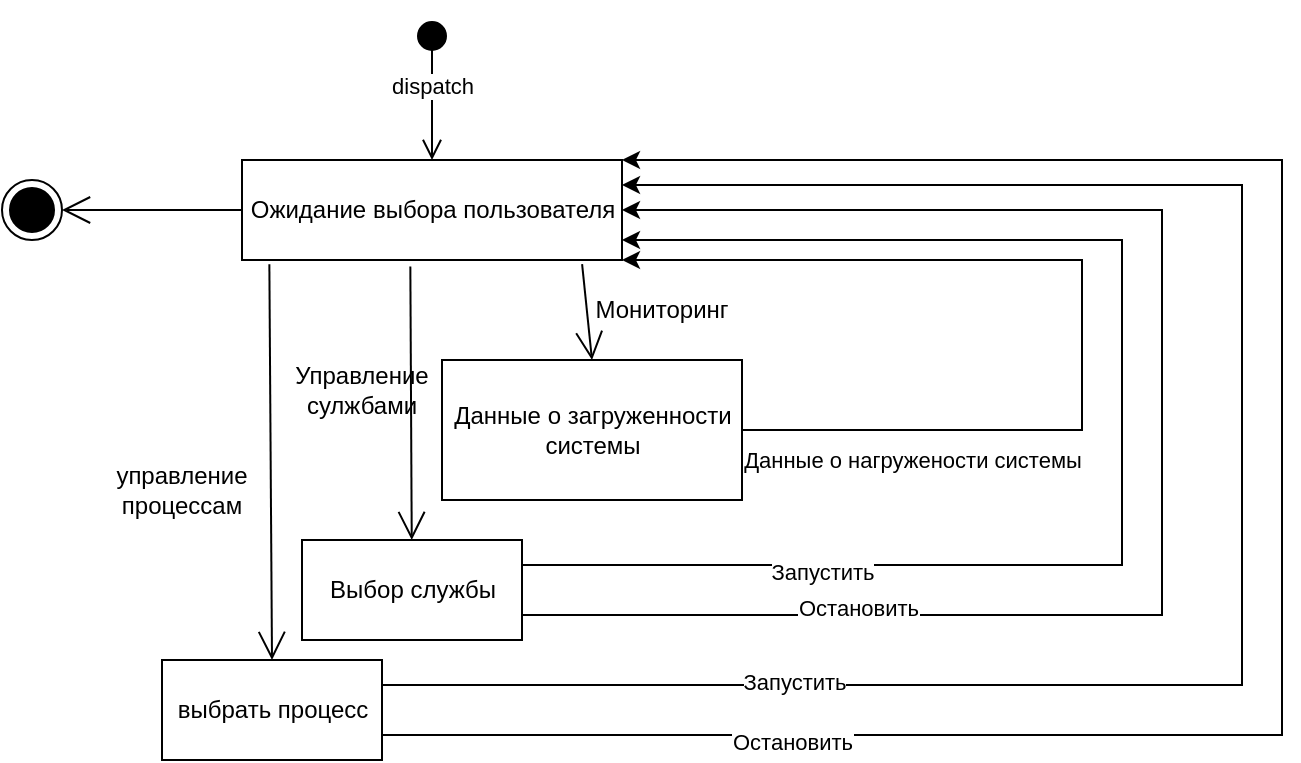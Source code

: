 <mxfile version="15.9.4" type="github" pages="3">
  <diagram id="kgpKYQtTHZ0yAKxKKP6v" name="Page-1">
    <mxGraphModel dx="1108" dy="478" grid="1" gridSize="10" guides="1" tooltips="1" connect="1" arrows="1" fold="1" page="1" pageScale="1" pageWidth="850" pageHeight="1100" math="0" shadow="0">
      <root>
        <mxCell id="0" />
        <mxCell id="1" parent="0" />
        <mxCell id="Q-1SjFvfvoM6aJF5I3k1-1" value="dispatch" style="html=1;verticalAlign=bottom;startArrow=circle;startFill=1;endArrow=open;startSize=6;endSize=8;rounded=0;entryX=0.5;entryY=0;entryDx=0;entryDy=0;" parent="1" target="Q-1SjFvfvoM6aJF5I3k1-2" edge="1">
          <mxGeometry x="0.2" width="80" relative="1" as="geometry">
            <mxPoint x="245" y="50" as="sourcePoint" />
            <mxPoint x="280" y="120" as="targetPoint" />
            <mxPoint as="offset" />
          </mxGeometry>
        </mxCell>
        <mxCell id="Q-1SjFvfvoM6aJF5I3k1-2" value="Ожидание выбора пользователя&lt;br&gt;" style="html=1;" parent="1" vertex="1">
          <mxGeometry x="150" y="120" width="190" height="50" as="geometry" />
        </mxCell>
        <mxCell id="Q-1SjFvfvoM6aJF5I3k1-25" value="выбрать процесс" style="html=1;" parent="1" vertex="1">
          <mxGeometry x="110" y="370" width="110" height="50" as="geometry" />
        </mxCell>
        <mxCell id="Q-1SjFvfvoM6aJF5I3k1-26" value="" style="endArrow=open;endFill=1;endSize=12;html=1;rounded=0;exitX=0.072;exitY=1.042;exitDx=0;exitDy=0;entryX=0.5;entryY=0;entryDx=0;entryDy=0;exitPerimeter=0;" parent="1" source="Q-1SjFvfvoM6aJF5I3k1-2" target="Q-1SjFvfvoM6aJF5I3k1-25" edge="1">
          <mxGeometry width="160" relative="1" as="geometry">
            <mxPoint x="132.5" y="270.0" as="sourcePoint" />
            <mxPoint x="130" y="190" as="targetPoint" />
          </mxGeometry>
        </mxCell>
        <mxCell id="Q-1SjFvfvoM6aJF5I3k1-31" value="Выбор службы" style="html=1;" parent="1" vertex="1">
          <mxGeometry x="180" y="310" width="110" height="50" as="geometry" />
        </mxCell>
        <mxCell id="Q-1SjFvfvoM6aJF5I3k1-34" value="&lt;div&gt;Данные о загруженности&lt;/div&gt;&lt;div&gt; системы&lt;/div&gt;" style="html=1;" parent="1" vertex="1">
          <mxGeometry x="250" y="220" width="150" height="70" as="geometry" />
        </mxCell>
        <mxCell id="Q-1SjFvfvoM6aJF5I3k1-35" value="" style="endArrow=open;endFill=1;endSize=12;html=1;rounded=0;exitX=0.895;exitY=1.042;exitDx=0;exitDy=0;entryX=0.5;entryY=0;entryDx=0;entryDy=0;exitPerimeter=0;" parent="1" source="Q-1SjFvfvoM6aJF5I3k1-2" target="Q-1SjFvfvoM6aJF5I3k1-34" edge="1">
          <mxGeometry width="160" relative="1" as="geometry">
            <mxPoint x="415.95" y="270" as="sourcePoint" />
            <mxPoint x="590" y="340" as="targetPoint" />
          </mxGeometry>
        </mxCell>
        <mxCell id="Q-1SjFvfvoM6aJF5I3k1-38" value="" style="edgeStyle=elbowEdgeStyle;elbow=horizontal;endArrow=classic;html=1;rounded=0;entryX=1;entryY=0;entryDx=0;entryDy=0;exitX=1;exitY=0.75;exitDx=0;exitDy=0;entryPerimeter=0;" parent="1" source="Q-1SjFvfvoM6aJF5I3k1-25" target="Q-1SjFvfvoM6aJF5I3k1-2" edge="1">
          <mxGeometry width="50" height="50" relative="1" as="geometry">
            <mxPoint x="40" y="580" as="sourcePoint" />
            <mxPoint x="220" y="160" as="targetPoint" />
            <Array as="points">
              <mxPoint x="670" y="200" />
              <mxPoint x="660" y="370" />
              <mxPoint x="-170" y="310" />
            </Array>
          </mxGeometry>
        </mxCell>
        <mxCell id="D1jeI6L4PFIO1TuhKTUI-9" value="&lt;div&gt;Остановить&lt;/div&gt;" style="edgeLabel;html=1;align=center;verticalAlign=middle;resizable=0;points=[];" parent="Q-1SjFvfvoM6aJF5I3k1-38" vertex="1" connectable="0">
          <mxGeometry x="-0.56" y="-3" relative="1" as="geometry">
            <mxPoint x="-30" as="offset" />
          </mxGeometry>
        </mxCell>
        <mxCell id="Q-1SjFvfvoM6aJF5I3k1-39" value="" style="edgeStyle=elbowEdgeStyle;elbow=horizontal;endArrow=classic;html=1;rounded=0;entryX=1;entryY=0.25;entryDx=0;entryDy=0;exitX=1;exitY=0.25;exitDx=0;exitDy=0;" parent="1" source="Q-1SjFvfvoM6aJF5I3k1-25" target="Q-1SjFvfvoM6aJF5I3k1-2" edge="1">
          <mxGeometry width="50" height="50" relative="1" as="geometry">
            <mxPoint x="150" y="560" as="sourcePoint" />
            <mxPoint x="-190" y="340" as="targetPoint" />
            <Array as="points">
              <mxPoint x="650" y="380" />
              <mxPoint x="650" y="270" />
              <mxPoint x="460" y="500" />
              <mxPoint x="620" y="380" />
              <mxPoint x="630" y="350" />
              <mxPoint x="-270" y="250" />
            </Array>
          </mxGeometry>
        </mxCell>
        <mxCell id="D1jeI6L4PFIO1TuhKTUI-8" value="&lt;div&gt;Запустить&lt;/div&gt;" style="edgeLabel;html=1;align=center;verticalAlign=middle;resizable=0;points=[];" parent="Q-1SjFvfvoM6aJF5I3k1-39" vertex="1" connectable="0">
          <mxGeometry x="-0.591" y="-5" relative="1" as="geometry">
            <mxPoint x="3" y="-7" as="offset" />
          </mxGeometry>
        </mxCell>
        <mxCell id="Q-1SjFvfvoM6aJF5I3k1-40" value="" style="edgeStyle=elbowEdgeStyle;elbow=horizontal;endArrow=classic;html=1;rounded=0;exitX=1;exitY=0.75;exitDx=0;exitDy=0;entryX=1;entryY=0.5;entryDx=0;entryDy=0;" parent="1" source="Q-1SjFvfvoM6aJF5I3k1-31" target="Q-1SjFvfvoM6aJF5I3k1-2" edge="1">
          <mxGeometry width="50" height="50" relative="1" as="geometry">
            <mxPoint x="290.0" y="485" as="sourcePoint" />
            <mxPoint x="340" y="133" as="targetPoint" />
            <Array as="points">
              <mxPoint x="610" y="270" />
              <mxPoint x="660" y="280" />
              <mxPoint x="-290" y="160" />
              <mxPoint x="-280" y="270" />
            </Array>
          </mxGeometry>
        </mxCell>
        <mxCell id="D1jeI6L4PFIO1TuhKTUI-12" value="&lt;div&gt;Остановить&lt;/div&gt;" style="edgeLabel;html=1;align=center;verticalAlign=middle;resizable=0;points=[];" parent="Q-1SjFvfvoM6aJF5I3k1-40" vertex="1" connectable="0">
          <mxGeometry x="-0.577" y="4" relative="1" as="geometry">
            <mxPoint as="offset" />
          </mxGeometry>
        </mxCell>
        <mxCell id="Q-1SjFvfvoM6aJF5I3k1-42" value="" style="edgeStyle=elbowEdgeStyle;elbow=horizontal;endArrow=classic;html=1;rounded=0;exitX=1;exitY=0.25;exitDx=0;exitDy=0;" parent="1" source="Q-1SjFvfvoM6aJF5I3k1-31" edge="1">
          <mxGeometry width="50" height="50" relative="1" as="geometry">
            <mxPoint x="420.0" y="425" as="sourcePoint" />
            <mxPoint x="340" y="160" as="targetPoint" />
            <Array as="points">
              <mxPoint x="590" y="260" />
              <mxPoint x="650" y="260" />
            </Array>
          </mxGeometry>
        </mxCell>
        <mxCell id="D1jeI6L4PFIO1TuhKTUI-13" value="&lt;div&gt;Запустить&lt;/div&gt;" style="edgeLabel;html=1;align=center;verticalAlign=middle;resizable=0;points=[];" parent="Q-1SjFvfvoM6aJF5I3k1-42" vertex="1" connectable="0">
          <mxGeometry x="-0.596" y="-3" relative="1" as="geometry">
            <mxPoint x="6" as="offset" />
          </mxGeometry>
        </mxCell>
        <mxCell id="Q-1SjFvfvoM6aJF5I3k1-43" value="" style="edgeStyle=elbowEdgeStyle;elbow=horizontal;endArrow=classic;html=1;rounded=0;exitX=1;exitY=0.5;exitDx=0;exitDy=0;" parent="1" source="Q-1SjFvfvoM6aJF5I3k1-34" edge="1">
          <mxGeometry width="50" height="50" relative="1" as="geometry">
            <mxPoint x="550" y="300" as="sourcePoint" />
            <mxPoint x="340" y="170" as="targetPoint" />
            <Array as="points">
              <mxPoint x="570" y="270" />
              <mxPoint x="640" y="230" />
            </Array>
          </mxGeometry>
        </mxCell>
        <mxCell id="D1jeI6L4PFIO1TuhKTUI-15" value="&lt;div&gt;Данные о нагружености системы&lt;/div&gt;" style="edgeLabel;html=1;align=center;verticalAlign=middle;resizable=0;points=[];" parent="Q-1SjFvfvoM6aJF5I3k1-43" vertex="1" connectable="0">
          <mxGeometry x="-0.559" y="-3" relative="1" as="geometry">
            <mxPoint x="-22" y="12" as="offset" />
          </mxGeometry>
        </mxCell>
        <mxCell id="Q-1SjFvfvoM6aJF5I3k1-51" value="" style="endArrow=open;endFill=1;endSize=12;html=1;rounded=0;exitX=0;exitY=0.5;exitDx=0;exitDy=0;entryX=1;entryY=0.5;entryDx=0;entryDy=0;" parent="1" source="Q-1SjFvfvoM6aJF5I3k1-2" target="Q-1SjFvfvoM6aJF5I3k1-52" edge="1">
          <mxGeometry width="160" relative="1" as="geometry">
            <mxPoint x="80" y="160" as="sourcePoint" />
            <mxPoint x="130" y="145" as="targetPoint" />
          </mxGeometry>
        </mxCell>
        <mxCell id="Q-1SjFvfvoM6aJF5I3k1-52" value="" style="ellipse;html=1;shape=endState;fillColor=#000000;strokeColor=#000000;" parent="1" vertex="1">
          <mxGeometry x="30" y="130" width="30" height="30" as="geometry" />
        </mxCell>
        <mxCell id="D1jeI6L4PFIO1TuhKTUI-2" value="управление процессам" style="text;html=1;strokeColor=none;fillColor=none;align=center;verticalAlign=middle;whiteSpace=wrap;rounded=0;" parent="1" vertex="1">
          <mxGeometry x="90" y="270" width="60" height="30" as="geometry" />
        </mxCell>
        <mxCell id="D1jeI6L4PFIO1TuhKTUI-3" value="Управление сулжбами" style="text;html=1;strokeColor=none;fillColor=none;align=center;verticalAlign=middle;whiteSpace=wrap;rounded=0;" parent="1" vertex="1">
          <mxGeometry x="180" y="220" width="60" height="30" as="geometry" />
        </mxCell>
        <mxCell id="D1jeI6L4PFIO1TuhKTUI-4" value="Мониторинг" style="text;html=1;strokeColor=none;fillColor=none;align=center;verticalAlign=middle;whiteSpace=wrap;rounded=0;" parent="1" vertex="1">
          <mxGeometry x="330" y="180" width="60" height="30" as="geometry" />
        </mxCell>
        <mxCell id="D1jeI6L4PFIO1TuhKTUI-6" value="" style="endArrow=open;endFill=1;endSize=12;html=1;rounded=0;exitX=0.443;exitY=1.066;exitDx=0;exitDy=0;exitPerimeter=0;" parent="1" source="Q-1SjFvfvoM6aJF5I3k1-2" target="Q-1SjFvfvoM6aJF5I3k1-31" edge="1">
          <mxGeometry width="160" relative="1" as="geometry">
            <mxPoint x="173.68" y="182.1" as="sourcePoint" />
            <mxPoint x="65" y="380" as="targetPoint" />
          </mxGeometry>
        </mxCell>
      </root>
    </mxGraphModel>
  </diagram>
  <diagram id="fPKFlARngyHw_DB76YxL" name="Page-2">
    <mxGraphModel dx="764" dy="330" grid="1" gridSize="10" guides="1" tooltips="1" connect="1" arrows="1" fold="1" page="1" pageScale="1" pageWidth="827" pageHeight="1169" math="0" shadow="0">
      <root>
        <mxCell id="9PMrPy1tGNu1VICdf0Lp-0" />
        <mxCell id="9PMrPy1tGNu1VICdf0Lp-1" parent="9PMrPy1tGNu1VICdf0Lp-0" />
        <mxCell id="9PMrPy1tGNu1VICdf0Lp-26" value="Pool" style="swimlane;html=1;childLayout=stackLayout;resizeParent=1;resizeParentMax=0;startSize=20;shadow=0;" vertex="1" parent="9PMrPy1tGNu1VICdf0Lp-1">
          <mxGeometry x="170" y="360" width="670" height="610" as="geometry" />
        </mxCell>
        <mxCell id="9PMrPy1tGNu1VICdf0Lp-27" value="Пользователь" style="swimlane;html=1;startSize=20;shadow=0;" vertex="1" parent="9PMrPy1tGNu1VICdf0Lp-26">
          <mxGeometry y="20" width="250" height="590" as="geometry" />
        </mxCell>
        <mxCell id="9PMrPy1tGNu1VICdf0Lp-32" value="dispatch" style="html=1;verticalAlign=bottom;startArrow=oval;startFill=1;endArrow=block;startSize=8;rounded=0;" edge="1" parent="9PMrPy1tGNu1VICdf0Lp-27">
          <mxGeometry width="60" relative="1" as="geometry">
            <mxPoint x="104.5" y="40" as="sourcePoint" />
            <mxPoint x="104.5" y="80" as="targetPoint" />
          </mxGeometry>
        </mxCell>
        <mxCell id="9PMrPy1tGNu1VICdf0Lp-34" value="Выбрать действие" style="strokeWidth=2;html=1;shape=mxgraph.flowchart.terminator;whiteSpace=wrap;shadow=0;" vertex="1" parent="9PMrPy1tGNu1VICdf0Lp-27">
          <mxGeometry x="60" y="80" width="95" height="30" as="geometry" />
        </mxCell>
        <mxCell id="9PMrPy1tGNu1VICdf0Lp-37" value="" style="endArrow=classic;html=1;rounded=0;exitX=0.5;exitY=1;exitDx=0;exitDy=0;exitPerimeter=0;" edge="1" parent="9PMrPy1tGNu1VICdf0Lp-27" source="9PMrPy1tGNu1VICdf0Lp-34">
          <mxGeometry width="50" height="50" relative="1" as="geometry">
            <mxPoint x="100" y="210" as="sourcePoint" />
            <mxPoint x="108" y="150" as="targetPoint" />
          </mxGeometry>
        </mxCell>
        <mxCell id="9PMrPy1tGNu1VICdf0Lp-38" value="" style="endArrow=none;html=1;rounded=0;" edge="1" parent="9PMrPy1tGNu1VICdf0Lp-27">
          <mxGeometry width="50" height="50" relative="1" as="geometry">
            <mxPoint x="40" y="150" as="sourcePoint" />
            <mxPoint x="200" y="150" as="targetPoint" />
          </mxGeometry>
        </mxCell>
        <mxCell id="9PMrPy1tGNu1VICdf0Lp-39" value="" style="endArrow=classic;html=1;rounded=0;" edge="1" parent="9PMrPy1tGNu1VICdf0Lp-27">
          <mxGeometry width="50" height="50" relative="1" as="geometry">
            <mxPoint x="67" y="150" as="sourcePoint" />
            <mxPoint x="67" y="170" as="targetPoint" />
          </mxGeometry>
        </mxCell>
        <mxCell id="9PMrPy1tGNu1VICdf0Lp-40" value="" style="endArrow=classic;html=1;rounded=0;exitX=0.5;exitY=1;exitDx=0;exitDy=0;exitPerimeter=0;entryX=0.5;entryY=0;entryDx=0;entryDy=0;entryPerimeter=0;" edge="1" parent="9PMrPy1tGNu1VICdf0Lp-27" target="9PMrPy1tGNu1VICdf0Lp-43">
          <mxGeometry width="50" height="50" relative="1" as="geometry">
            <mxPoint x="127" y="150" as="sourcePoint" />
            <mxPoint x="127" y="200" as="targetPoint" />
          </mxGeometry>
        </mxCell>
        <mxCell id="9PMrPy1tGNu1VICdf0Lp-42" value="Управление службами" style="strokeWidth=2;html=1;shape=mxgraph.flowchart.terminator;whiteSpace=wrap;shadow=0;" vertex="1" parent="9PMrPy1tGNu1VICdf0Lp-27">
          <mxGeometry x="20" y="170" width="95" height="30" as="geometry" />
        </mxCell>
        <mxCell id="9PMrPy1tGNu1VICdf0Lp-43" value="&lt;div&gt;Управление процессами&lt;br&gt;&lt;/div&gt;" style="strokeWidth=2;html=1;shape=mxgraph.flowchart.terminator;whiteSpace=wrap;shadow=0;" vertex="1" parent="9PMrPy1tGNu1VICdf0Lp-27">
          <mxGeometry x="80" y="205" width="95" height="30" as="geometry" />
        </mxCell>
        <mxCell id="9PMrPy1tGNu1VICdf0Lp-46" value="" style="endArrow=classic;html=1;rounded=0;" edge="1" parent="9PMrPy1tGNu1VICdf0Lp-27">
          <mxGeometry width="50" height="50" relative="1" as="geometry">
            <mxPoint x="184.5" y="150" as="sourcePoint" />
            <mxPoint x="185" y="170" as="targetPoint" />
          </mxGeometry>
        </mxCell>
        <mxCell id="9PMrPy1tGNu1VICdf0Lp-47" value="Мониторинг" style="strokeWidth=2;html=1;shape=mxgraph.flowchart.terminator;whiteSpace=wrap;shadow=0;" vertex="1" parent="9PMrPy1tGNu1VICdf0Lp-27">
          <mxGeometry x="137.5" y="170" width="95" height="30" as="geometry" />
        </mxCell>
        <mxCell id="9PMrPy1tGNu1VICdf0Lp-49" value="" style="edgeStyle=elbowEdgeStyle;elbow=vertical;endArrow=classic;html=1;rounded=0;exitX=0.379;exitY=0.967;exitDx=0;exitDy=0;exitPerimeter=0;" edge="1" parent="9PMrPy1tGNu1VICdf0Lp-27">
          <mxGeometry width="50" height="50" relative="1" as="geometry">
            <mxPoint x="55.995" y="180" as="sourcePoint" />
            <mxPoint x="319.99" y="330.99" as="targetPoint" />
            <Array as="points">
              <mxPoint x="270.98" y="281.98" />
            </Array>
          </mxGeometry>
        </mxCell>
        <mxCell id="9PMrPy1tGNu1VICdf0Lp-78" value="Продолжить?" style="rhombus;whiteSpace=wrap;html=1;shadow=0;" vertex="1" parent="9PMrPy1tGNu1VICdf0Lp-27">
          <mxGeometry x="84" y="450" width="80" height="50" as="geometry" />
        </mxCell>
        <mxCell id="9PMrPy1tGNu1VICdf0Lp-80" value="" style="edgeStyle=elbowEdgeStyle;elbow=vertical;endArrow=classic;html=1;rounded=0;exitX=0;exitY=0.5;exitDx=0;exitDy=0;entryX=0;entryY=0.5;entryDx=0;entryDy=0;entryPerimeter=0;" edge="1" parent="9PMrPy1tGNu1VICdf0Lp-27" source="9PMrPy1tGNu1VICdf0Lp-78" target="9PMrPy1tGNu1VICdf0Lp-34">
          <mxGeometry width="50" height="50" relative="1" as="geometry">
            <mxPoint x="100" y="570" as="sourcePoint" />
            <mxPoint x="150" y="520" as="targetPoint" />
            <Array as="points">
              <mxPoint x="10" y="330" />
              <mxPoint x="60" y="445" />
            </Array>
          </mxGeometry>
        </mxCell>
        <mxCell id="9PMrPy1tGNu1VICdf0Lp-81" value="Да" style="edgeLabel;html=1;align=center;verticalAlign=middle;resizable=0;points=[];" vertex="1" connectable="0" parent="9PMrPy1tGNu1VICdf0Lp-80">
          <mxGeometry x="-0.855" y="-1" relative="1" as="geometry">
            <mxPoint as="offset" />
          </mxGeometry>
        </mxCell>
        <mxCell id="9PMrPy1tGNu1VICdf0Lp-82" value="" style="endArrow=classic;html=1;rounded=0;exitX=0.5;exitY=1;exitDx=0;exitDy=0;" edge="1" parent="9PMrPy1tGNu1VICdf0Lp-27" source="9PMrPy1tGNu1VICdf0Lp-78">
          <mxGeometry width="50" height="50" relative="1" as="geometry">
            <mxPoint x="114" y="580" as="sourcePoint" />
            <mxPoint x="124" y="540" as="targetPoint" />
          </mxGeometry>
        </mxCell>
        <mxCell id="9PMrPy1tGNu1VICdf0Lp-83" value="" style="endArrow=none;html=1;rounded=0;" edge="1" parent="9PMrPy1tGNu1VICdf0Lp-27">
          <mxGeometry width="50" height="50" relative="1" as="geometry">
            <mxPoint x="54" y="430" as="sourcePoint" />
            <mxPoint x="194" y="430" as="targetPoint" />
          </mxGeometry>
        </mxCell>
        <mxCell id="9PMrPy1tGNu1VICdf0Lp-84" value="" style="endArrow=classic;html=1;rounded=0;entryX=0.5;entryY=0;entryDx=0;entryDy=0;" edge="1" parent="9PMrPy1tGNu1VICdf0Lp-27" target="9PMrPy1tGNu1VICdf0Lp-78">
          <mxGeometry width="50" height="50" relative="1" as="geometry">
            <mxPoint x="124" y="430" as="sourcePoint" />
            <mxPoint x="164" y="430" as="targetPoint" />
          </mxGeometry>
        </mxCell>
        <mxCell id="9PMrPy1tGNu1VICdf0Lp-94" value="" style="ellipse;html=1;shape=endState;fillColor=#000000;strokeColor=#000000;shadow=0;" vertex="1" parent="9PMrPy1tGNu1VICdf0Lp-27">
          <mxGeometry x="110" y="540" width="30" height="30" as="geometry" />
        </mxCell>
        <mxCell id="9PMrPy1tGNu1VICdf0Lp-95" value="Нет" style="text;html=1;strokeColor=none;fillColor=none;align=center;verticalAlign=middle;whiteSpace=wrap;rounded=0;shadow=0;" vertex="1" parent="9PMrPy1tGNu1VICdf0Lp-27">
          <mxGeometry x="130" y="500" width="60" height="30" as="geometry" />
        </mxCell>
        <mxCell id="9PMrPy1tGNu1VICdf0Lp-28" value="Программа" style="swimlane;html=1;startSize=20;shadow=0;" vertex="1" parent="9PMrPy1tGNu1VICdf0Lp-26">
          <mxGeometry x="250" y="20" width="420" height="590" as="geometry">
            <mxRectangle x="120" y="20" width="30" height="460" as="alternateBounds" />
          </mxGeometry>
        </mxCell>
        <mxCell id="9PMrPy1tGNu1VICdf0Lp-52" value="" style="endArrow=none;html=1;rounded=0;" edge="1" parent="9PMrPy1tGNu1VICdf0Lp-28">
          <mxGeometry width="50" height="50" relative="1" as="geometry">
            <mxPoint x="20.98" y="330.99" as="sourcePoint" />
            <mxPoint x="160.98" y="330.99" as="targetPoint" />
          </mxGeometry>
        </mxCell>
        <mxCell id="9PMrPy1tGNu1VICdf0Lp-55" value="" style="endArrow=classic;html=1;rounded=0;entryX=0.275;entryY=0;entryDx=0;entryDy=0;entryPerimeter=0;" edge="1" parent="9PMrPy1tGNu1VICdf0Lp-28" target="9PMrPy1tGNu1VICdf0Lp-57">
          <mxGeometry width="50" height="50" relative="1" as="geometry">
            <mxPoint x="32.99" y="330.99" as="sourcePoint" />
            <mxPoint x="30.98" y="360.99" as="targetPoint" />
          </mxGeometry>
        </mxCell>
        <mxCell id="9PMrPy1tGNu1VICdf0Lp-56" value="" style="endArrow=classic;html=1;rounded=0;entryX=0.5;entryY=0;entryDx=0;entryDy=0;entryPerimeter=0;" edge="1" parent="9PMrPy1tGNu1VICdf0Lp-28" target="9PMrPy1tGNu1VICdf0Lp-58">
          <mxGeometry width="50" height="50" relative="1" as="geometry">
            <mxPoint x="140.48" y="330.99" as="sourcePoint" />
            <mxPoint x="140.48" y="360.99" as="targetPoint" />
          </mxGeometry>
        </mxCell>
        <mxCell id="9PMrPy1tGNu1VICdf0Lp-57" value="Остановить" style="strokeWidth=2;html=1;shape=mxgraph.flowchart.terminator;whiteSpace=wrap;shadow=0;" vertex="1" parent="9PMrPy1tGNu1VICdf0Lp-28">
          <mxGeometry x="10.98" y="350.99" width="80" height="20" as="geometry" />
        </mxCell>
        <mxCell id="9PMrPy1tGNu1VICdf0Lp-58" value="Запустить" style="strokeWidth=2;html=1;shape=mxgraph.flowchart.terminator;whiteSpace=wrap;shadow=0;" vertex="1" parent="9PMrPy1tGNu1VICdf0Lp-28">
          <mxGeometry x="100.98" y="350.99" width="80" height="20" as="geometry" />
        </mxCell>
        <mxCell id="9PMrPy1tGNu1VICdf0Lp-59" value="" style="endArrow=none;html=1;rounded=0;" edge="1" parent="9PMrPy1tGNu1VICdf0Lp-28">
          <mxGeometry width="50" height="50" relative="1" as="geometry">
            <mxPoint x="176.01" y="280" as="sourcePoint" />
            <mxPoint x="316.01" y="280" as="targetPoint" />
          </mxGeometry>
        </mxCell>
        <mxCell id="9PMrPy1tGNu1VICdf0Lp-60" value="" style="endArrow=classic;html=1;rounded=0;" edge="1" parent="9PMrPy1tGNu1VICdf0Lp-28">
          <mxGeometry width="50" height="50" relative="1" as="geometry">
            <mxPoint x="186.01" y="280" as="sourcePoint" />
            <mxPoint x="186.01" y="310" as="targetPoint" />
          </mxGeometry>
        </mxCell>
        <mxCell id="9PMrPy1tGNu1VICdf0Lp-61" value="" style="endArrow=classic;html=1;rounded=0;" edge="1" parent="9PMrPy1tGNu1VICdf0Lp-28">
          <mxGeometry width="50" height="50" relative="1" as="geometry">
            <mxPoint x="295.51" y="280" as="sourcePoint" />
            <mxPoint x="295.51" y="310" as="targetPoint" />
          </mxGeometry>
        </mxCell>
        <mxCell id="9PMrPy1tGNu1VICdf0Lp-62" value="Остановить" style="strokeWidth=2;html=1;shape=mxgraph.flowchart.terminator;whiteSpace=wrap;shadow=0;" vertex="1" parent="9PMrPy1tGNu1VICdf0Lp-28">
          <mxGeometry x="166.01" y="310" width="80" height="20" as="geometry" />
        </mxCell>
        <mxCell id="9PMrPy1tGNu1VICdf0Lp-63" value="Запустить" style="strokeWidth=2;html=1;shape=mxgraph.flowchart.terminator;whiteSpace=wrap;shadow=0;" vertex="1" parent="9PMrPy1tGNu1VICdf0Lp-28">
          <mxGeometry x="256.01" y="310" width="80" height="20" as="geometry" />
        </mxCell>
        <mxCell id="9PMrPy1tGNu1VICdf0Lp-64" value="" style="edgeStyle=elbowEdgeStyle;elbow=vertical;endArrow=classic;html=1;rounded=0;" edge="1" parent="9PMrPy1tGNu1VICdf0Lp-28">
          <mxGeometry width="50" height="50" relative="1" as="geometry">
            <mxPoint x="-120" y="231" as="sourcePoint" />
            <mxPoint x="230" y="280" as="targetPoint" />
            <Array as="points">
              <mxPoint y="260" />
            </Array>
          </mxGeometry>
        </mxCell>
        <mxCell id="9PMrPy1tGNu1VICdf0Lp-77" value="Выдать состояние системы" style="strokeWidth=2;html=1;shape=mxgraph.flowchart.terminator;whiteSpace=wrap;shadow=0;" vertex="1" parent="9PMrPy1tGNu1VICdf0Lp-28">
          <mxGeometry x="260" y="220" width="136.01" height="30" as="geometry" />
        </mxCell>
        <mxCell id="9PMrPy1tGNu1VICdf0Lp-86" value="" style="edgeStyle=elbowEdgeStyle;elbow=vertical;endArrow=classic;html=1;rounded=0;exitX=0.5;exitY=1;exitDx=0;exitDy=0;exitPerimeter=0;" edge="1" parent="9PMrPy1tGNu1VICdf0Lp-28" source="9PMrPy1tGNu1VICdf0Lp-57">
          <mxGeometry width="50" height="50" relative="1" as="geometry">
            <mxPoint x="10" y="390" as="sourcePoint" />
            <mxPoint x="-180" y="430" as="targetPoint" />
            <Array as="points">
              <mxPoint x="-80" y="380" />
            </Array>
          </mxGeometry>
        </mxCell>
        <mxCell id="9PMrPy1tGNu1VICdf0Lp-88" value="" style="edgeStyle=elbowEdgeStyle;elbow=vertical;endArrow=classic;html=1;rounded=0;exitX=0.5;exitY=1;exitDx=0;exitDy=0;exitPerimeter=0;" edge="1" parent="9PMrPy1tGNu1VICdf0Lp-28" source="9PMrPy1tGNu1VICdf0Lp-58">
          <mxGeometry width="50" height="50" relative="1" as="geometry">
            <mxPoint x="130.99" y="400" as="sourcePoint" />
            <mxPoint x="-160" y="430" as="targetPoint" />
            <Array as="points">
              <mxPoint x="80" y="390" />
              <mxPoint x="-10" y="400" />
              <mxPoint x="-10" y="390" />
            </Array>
          </mxGeometry>
        </mxCell>
        <mxCell id="9PMrPy1tGNu1VICdf0Lp-90" value="" style="edgeStyle=elbowEdgeStyle;elbow=vertical;endArrow=classic;html=1;rounded=0;exitX=0.5;exitY=1;exitDx=0;exitDy=0;exitPerimeter=0;" edge="1" parent="9PMrPy1tGNu1VICdf0Lp-28">
          <mxGeometry width="50" height="50" relative="1" as="geometry">
            <mxPoint x="296.01" y="320" as="sourcePoint" />
            <mxPoint x="-120" y="430" as="targetPoint" />
            <Array as="points">
              <mxPoint x="110" y="410" />
            </Array>
          </mxGeometry>
        </mxCell>
        <mxCell id="9PMrPy1tGNu1VICdf0Lp-93" value="" style="edgeStyle=elbowEdgeStyle;elbow=vertical;endArrow=classic;html=1;rounded=0;exitX=0.573;exitY=1.067;exitDx=0;exitDy=0;exitPerimeter=0;" edge="1" parent="9PMrPy1tGNu1VICdf0Lp-28" source="9PMrPy1tGNu1VICdf0Lp-77">
          <mxGeometry width="50" height="50" relative="1" as="geometry">
            <mxPoint x="210" y="490" as="sourcePoint" />
            <mxPoint x="-100" y="430" as="targetPoint" />
            <Array as="points">
              <mxPoint x="110" y="420" />
            </Array>
          </mxGeometry>
        </mxCell>
        <mxCell id="9PMrPy1tGNu1VICdf0Lp-75" value="" style="edgeStyle=elbowEdgeStyle;elbow=vertical;endArrow=classic;html=1;rounded=0;exitX=0.5;exitY=1;exitDx=0;exitDy=0;exitPerimeter=0;entryX=0.5;entryY=0;entryDx=0;entryDy=0;entryPerimeter=0;" edge="1" parent="9PMrPy1tGNu1VICdf0Lp-26" source="9PMrPy1tGNu1VICdf0Lp-47" target="9PMrPy1tGNu1VICdf0Lp-77">
          <mxGeometry width="50" height="50" relative="1" as="geometry">
            <mxPoint x="210" y="190" as="sourcePoint" />
            <mxPoint x="450" y="250" as="targetPoint" />
            <Array as="points">
              <mxPoint x="280" y="230" />
              <mxPoint x="330" y="219" />
            </Array>
          </mxGeometry>
        </mxCell>
        <mxCell id="9PMrPy1tGNu1VICdf0Lp-89" value="" style="edgeStyle=elbowEdgeStyle;elbow=vertical;endArrow=classic;html=1;rounded=0;exitX=0.5;exitY=1;exitDx=0;exitDy=0;exitPerimeter=0;" edge="1" parent="9PMrPy1tGNu1VICdf0Lp-1" source="9PMrPy1tGNu1VICdf0Lp-62">
          <mxGeometry width="50" height="50" relative="1" as="geometry">
            <mxPoint x="570.99" y="780" as="sourcePoint" />
            <mxPoint x="280" y="810" as="targetPoint" />
            <Array as="points">
              <mxPoint x="480" y="780" />
              <mxPoint x="460" y="790" />
            </Array>
          </mxGeometry>
        </mxCell>
      </root>
    </mxGraphModel>
  </diagram>
  <diagram id="cMkFD7-vpaC9AswZ5cpN" name="Page-3">
    <mxGraphModel dx="923" dy="398" grid="1" gridSize="10" guides="1" tooltips="1" connect="1" arrows="1" fold="1" page="1" pageScale="1" pageWidth="827" pageHeight="1169" math="0" shadow="0">
      <root>
        <mxCell id="K2f3FhObxjq897jtC2pA-0" />
        <mxCell id="K2f3FhObxjq897jtC2pA-1" parent="K2f3FhObxjq897jtC2pA-0" />
        <mxCell id="K2f3FhObxjq897jtC2pA-3" value="" style="shape=umlLifeline;participant=umlActor;perimeter=lifelinePerimeter;whiteSpace=wrap;html=1;container=1;collapsible=0;recursiveResize=0;verticalAlign=top;spacingTop=36;outlineConnect=0;shadow=0;strokeColor=#000000;fillColor=#000000;" parent="K2f3FhObxjq897jtC2pA-1" vertex="1">
          <mxGeometry x="70" y="70" width="20" height="360" as="geometry" />
        </mxCell>
        <mxCell id="K2f3FhObxjq897jtC2pA-10" value="" style="endArrow=block;endFill=1;html=1;edgeStyle=orthogonalEdgeStyle;align=left;verticalAlign=top;rounded=0;entryX=-0.4;entryY=0.075;entryDx=0;entryDy=0;entryPerimeter=0;" parent="K2f3FhObxjq897jtC2pA-3" target="K2f3FhObxjq897jtC2pA-9" edge="1">
          <mxGeometry x="-1" relative="1" as="geometry">
            <mxPoint x="10" y="60" as="sourcePoint" />
            <mxPoint x="170" y="80" as="targetPoint" />
            <Array as="points">
              <mxPoint x="10" y="60" />
              <mxPoint x="121" y="60" />
            </Array>
          </mxGeometry>
        </mxCell>
        <mxCell id="K2f3FhObxjq897jtC2pA-11" value="1" style="edgeLabel;resizable=0;html=1;align=left;verticalAlign=bottom;shadow=0;strokeColor=#000000;fillColor=none;" parent="K2f3FhObxjq897jtC2pA-10" connectable="0" vertex="1">
          <mxGeometry x="-1" relative="1" as="geometry" />
        </mxCell>
        <mxCell id="K2f3FhObxjq897jtC2pA-16" value="Остановить службу" style="edgeLabel;html=1;align=center;verticalAlign=middle;resizable=0;points=[];" parent="K2f3FhObxjq897jtC2pA-10" vertex="1" connectable="0">
          <mxGeometry x="0.281" y="2" relative="1" as="geometry">
            <mxPoint x="-3" y="-14" as="offset" />
          </mxGeometry>
        </mxCell>
        <mxCell id="K2f3FhObxjq897jtC2pA-36" value="name" style="endArrow=block;endFill=1;html=1;edgeStyle=orthogonalEdgeStyle;align=left;verticalAlign=top;rounded=0;entryX=-0.3;entryY=0.075;entryDx=0;entryDy=0;entryPerimeter=0;" parent="K2f3FhObxjq897jtC2pA-3" target="K2f3FhObxjq897jtC2pA-31" edge="1">
          <mxGeometry x="-1" relative="1" as="geometry">
            <mxPoint x="10" y="110" as="sourcePoint" />
            <mxPoint x="170" y="110" as="targetPoint" />
            <Array as="points">
              <mxPoint x="10" y="113" />
            </Array>
          </mxGeometry>
        </mxCell>
        <mxCell id="K2f3FhObxjq897jtC2pA-37" value="1" style="edgeLabel;resizable=0;html=1;align=left;verticalAlign=bottom;shadow=0;strokeColor=#000000;fillColor=none;" parent="K2f3FhObxjq897jtC2pA-36" connectable="0" vertex="1">
          <mxGeometry x="-1" relative="1" as="geometry" />
        </mxCell>
        <mxCell id="K2f3FhObxjq897jtC2pA-4" value="&lt;div&gt;:Управление службами&lt;br&gt;&lt;/div&gt;" style="shape=umlLifeline;perimeter=lifelinePerimeter;whiteSpace=wrap;html=1;container=1;collapsible=0;recursiveResize=0;outlineConnect=0;shadow=0;strokeColor=#000000;fillColor=#000000;size=0;" parent="K2f3FhObxjq897jtC2pA-1" vertex="1">
          <mxGeometry x="150" y="80" width="100" height="380" as="geometry" />
        </mxCell>
        <mxCell id="K2f3FhObxjq897jtC2pA-9" value="" style="html=1;points=[];perimeter=orthogonalPerimeter;shadow=0;strokeColor=#000000;fillColor=none;" parent="K2f3FhObxjq897jtC2pA-4" vertex="1">
          <mxGeometry x="45" y="40" width="10" height="40" as="geometry" />
        </mxCell>
        <mxCell id="K2f3FhObxjq897jtC2pA-31" value="" style="html=1;points=[];perimeter=orthogonalPerimeter;shadow=0;strokeColor=#000000;fillColor=none;" parent="K2f3FhObxjq897jtC2pA-4" vertex="1">
          <mxGeometry x="45" y="100" width="10" height="40" as="geometry" />
        </mxCell>
        <mxCell id="K2f3FhObxjq897jtC2pA-32" value="Остановить службу" style="html=1;verticalAlign=bottom;endArrow=open;dashed=1;endSize=8;rounded=0;" parent="K2f3FhObxjq897jtC2pA-4" edge="1">
          <mxGeometry relative="1" as="geometry">
            <mxPoint x="40" y="140" as="sourcePoint" />
            <mxPoint x="-70.5" y="140" as="targetPoint" />
            <Array as="points">
              <mxPoint x="10" y="140" />
            </Array>
          </mxGeometry>
        </mxCell>
        <mxCell id="K2f3FhObxjq897jtC2pA-5" value="&lt;div&gt;:Управление процессами&lt;/div&gt;" style="shape=umlLifeline;perimeter=lifelinePerimeter;whiteSpace=wrap;html=1;container=1;collapsible=0;recursiveResize=0;outlineConnect=0;shadow=0;strokeColor=#000000;fillColor=#000000;size=0;" parent="K2f3FhObxjq897jtC2pA-1" vertex="1">
          <mxGeometry x="290" y="80" width="100" height="380" as="geometry" />
        </mxCell>
        <mxCell id="K2f3FhObxjq897jtC2pA-8" value="" style="html=1;points=[];perimeter=orthogonalPerimeter;shadow=0;strokeColor=#000000;fillColor=none;" parent="K2f3FhObxjq897jtC2pA-5" vertex="1">
          <mxGeometry x="45" y="150" width="10" height="40" as="geometry" />
        </mxCell>
        <mxCell id="K2f3FhObxjq897jtC2pA-38" value="" style="html=1;points=[];perimeter=orthogonalPerimeter;shadow=0;strokeColor=#000000;fillColor=none;" parent="K2f3FhObxjq897jtC2pA-5" vertex="1">
          <mxGeometry x="45" y="220" width="10" height="40" as="geometry" />
        </mxCell>
        <mxCell id="K2f3FhObxjq897jtC2pA-6" value="&lt;div&gt;:Мониторинг&lt;br&gt;&lt;/div&gt;" style="shape=umlLifeline;perimeter=lifelinePerimeter;whiteSpace=wrap;html=1;container=1;collapsible=0;recursiveResize=0;outlineConnect=0;shadow=0;strokeColor=#000000;fillColor=#000000;size=0;" parent="K2f3FhObxjq897jtC2pA-1" vertex="1">
          <mxGeometry x="440" y="80" width="100" height="360" as="geometry" />
        </mxCell>
        <mxCell id="K2f3FhObxjq897jtC2pA-12" value="" style="endArrow=block;endFill=1;html=1;edgeStyle=orthogonalEdgeStyle;align=left;verticalAlign=top;rounded=0;entryX=0.2;entryY=0.075;entryDx=0;entryDy=0;entryPerimeter=0;" parent="K2f3FhObxjq897jtC2pA-1" target="K2f3FhObxjq897jtC2pA-8" edge="1">
          <mxGeometry x="-1" relative="1" as="geometry">
            <mxPoint x="80" y="233" as="sourcePoint" />
            <mxPoint x="336" y="180" as="targetPoint" />
            <Array as="points">
              <mxPoint x="80" y="233" />
            </Array>
          </mxGeometry>
        </mxCell>
        <mxCell id="K2f3FhObxjq897jtC2pA-13" value="1" style="edgeLabel;resizable=0;html=1;align=left;verticalAlign=bottom;shadow=0;strokeColor=#000000;fillColor=none;" parent="K2f3FhObxjq897jtC2pA-12" connectable="0" vertex="1">
          <mxGeometry x="-1" relative="1" as="geometry" />
        </mxCell>
        <mxCell id="K2f3FhObxjq897jtC2pA-17" value="&lt;div&gt;Запустить &lt;br&gt;&lt;/div&gt;&lt;div&gt;процесс&lt;/div&gt;" style="edgeLabel;html=1;align=center;verticalAlign=middle;resizable=0;points=[];" parent="K2f3FhObxjq897jtC2pA-12" vertex="1" connectable="0">
          <mxGeometry x="0.203" y="-1" relative="1" as="geometry">
            <mxPoint x="17" y="-12" as="offset" />
          </mxGeometry>
        </mxCell>
        <mxCell id="K2f3FhObxjq897jtC2pA-25" value="Запустить службу" style="html=1;verticalAlign=bottom;endArrow=open;dashed=1;endSize=8;rounded=0;" parent="K2f3FhObxjq897jtC2pA-1" target="K2f3FhObxjq897jtC2pA-3" edge="1">
          <mxGeometry relative="1" as="geometry">
            <mxPoint x="190" y="160" as="sourcePoint" />
            <mxPoint x="110" y="150" as="targetPoint" />
            <Array as="points">
              <mxPoint x="160" y="160" />
            </Array>
          </mxGeometry>
        </mxCell>
        <mxCell id="K2f3FhObxjq897jtC2pA-26" value="Остановить службу" style="html=1;verticalAlign=bottom;endArrow=open;dashed=1;endSize=8;rounded=0;exitX=-0.4;exitY=0.75;exitDx=0;exitDy=0;exitPerimeter=0;" parent="K2f3FhObxjq897jtC2pA-1" source="K2f3FhObxjq897jtC2pA-8" target="K2f3FhObxjq897jtC2pA-3" edge="1">
          <mxGeometry relative="1" as="geometry">
            <mxPoint x="330" y="200" as="sourcePoint" />
            <mxPoint x="250" y="200" as="targetPoint" />
          </mxGeometry>
        </mxCell>
        <mxCell id="K2f3FhObxjq897jtC2pA-39" value="Остановить процесс" style="html=1;verticalAlign=bottom;endArrow=open;dashed=1;endSize=8;rounded=0;exitX=-0.4;exitY=0.75;exitDx=0;exitDy=0;exitPerimeter=0;" parent="K2f3FhObxjq897jtC2pA-1" source="K2f3FhObxjq897jtC2pA-38" edge="1">
          <mxGeometry relative="1" as="geometry">
            <mxPoint x="330" y="270" as="sourcePoint" />
            <mxPoint x="79.5" y="330" as="targetPoint" />
          </mxGeometry>
        </mxCell>
        <mxCell id="K2f3FhObxjq897jtC2pA-40" value="" style="endArrow=block;endFill=1;html=1;edgeStyle=orthogonalEdgeStyle;align=left;verticalAlign=top;rounded=0;entryX=0.2;entryY=0.075;entryDx=0;entryDy=0;entryPerimeter=0;" parent="K2f3FhObxjq897jtC2pA-1" target="K2f3FhObxjq897jtC2pA-38" edge="1">
          <mxGeometry x="-1" relative="1" as="geometry">
            <mxPoint x="80" y="303" as="sourcePoint" />
            <mxPoint x="336" y="250" as="targetPoint" />
            <Array as="points">
              <mxPoint x="80" y="303" />
            </Array>
          </mxGeometry>
        </mxCell>
        <mxCell id="K2f3FhObxjq897jtC2pA-41" value="1" style="edgeLabel;resizable=0;html=1;align=left;verticalAlign=bottom;shadow=0;strokeColor=#000000;fillColor=none;" parent="K2f3FhObxjq897jtC2pA-40" connectable="0" vertex="1">
          <mxGeometry x="-1" relative="1" as="geometry" />
        </mxCell>
        <mxCell id="K2f3FhObxjq897jtC2pA-42" value="Остановить процесс" style="edgeLabel;html=1;align=center;verticalAlign=middle;resizable=0;points=[];" parent="K2f3FhObxjq897jtC2pA-40" vertex="1" connectable="0">
          <mxGeometry x="0.203" y="-1" relative="1" as="geometry">
            <mxPoint x="17" y="-12" as="offset" />
          </mxGeometry>
        </mxCell>
        <mxCell id="K2f3FhObxjq897jtC2pA-29" value="" style="html=1;points=[];perimeter=orthogonalPerimeter;shadow=0;strokeColor=#000000;fillColor=none;" parent="K2f3FhObxjq897jtC2pA-1" vertex="1">
          <mxGeometry x="75" y="429.92" width="10" height="40" as="geometry" />
        </mxCell>
        <mxCell id="K2f3FhObxjq897jtC2pA-30" value="&lt;div&gt;Выбрать &lt;br&gt;&lt;/div&gt;&lt;div&gt;действие&lt;/div&gt;" style="edgeStyle=orthogonalEdgeStyle;html=1;align=left;spacingLeft=2;endArrow=block;rounded=0;entryX=1;entryY=0;exitX=0.5;exitY=0.778;exitDx=0;exitDy=0;exitPerimeter=0;" parent="K2f3FhObxjq897jtC2pA-1" target="K2f3FhObxjq897jtC2pA-29" edge="1">
          <mxGeometry relative="1" as="geometry">
            <mxPoint x="75" y="400.0" as="sourcePoint" />
            <Array as="points">
              <mxPoint x="110" y="399.92" />
              <mxPoint x="110" y="429.92" />
            </Array>
          </mxGeometry>
        </mxCell>
        <mxCell id="K2f3FhObxjq897jtC2pA-7" value="" style="html=1;points=[];perimeter=orthogonalPerimeter;shadow=0;strokeColor=#000000;fillColor=none;" parent="K2f3FhObxjq897jtC2pA-1" vertex="1">
          <mxGeometry x="485.5" y="350" width="10" height="50" as="geometry" />
        </mxCell>
        <mxCell id="K2f3FhObxjq897jtC2pA-27" value="Состояние систем" style="html=1;verticalAlign=bottom;endArrow=open;dashed=1;endSize=8;rounded=0;" parent="K2f3FhObxjq897jtC2pA-1" edge="1">
          <mxGeometry relative="1" as="geometry">
            <mxPoint x="480.5" y="390" as="sourcePoint" />
            <mxPoint x="80" y="390" as="targetPoint" />
          </mxGeometry>
        </mxCell>
        <mxCell id="PpLZ1bsxiYqTc1Qs4lpj-0" value="" style="endArrow=classic;html=1;rounded=0;entryX=0.15;entryY=0.14;entryDx=0;entryDy=0;entryPerimeter=0;" edge="1" parent="K2f3FhObxjq897jtC2pA-1" source="K2f3FhObxjq897jtC2pA-3" target="K2f3FhObxjq897jtC2pA-7">
          <mxGeometry width="50" height="50" relative="1" as="geometry">
            <mxPoint x="110" y="390" as="sourcePoint" />
            <mxPoint x="160" y="340" as="targetPoint" />
          </mxGeometry>
        </mxCell>
        <mxCell id="PpLZ1bsxiYqTc1Qs4lpj-1" value="Запустить мониторинг" style="edgeLabel;html=1;align=center;verticalAlign=middle;resizable=0;points=[];" vertex="1" connectable="0" parent="PpLZ1bsxiYqTc1Qs4lpj-0">
          <mxGeometry x="0.124" relative="1" as="geometry">
            <mxPoint as="offset" />
          </mxGeometry>
        </mxCell>
      </root>
    </mxGraphModel>
  </diagram>
</mxfile>

